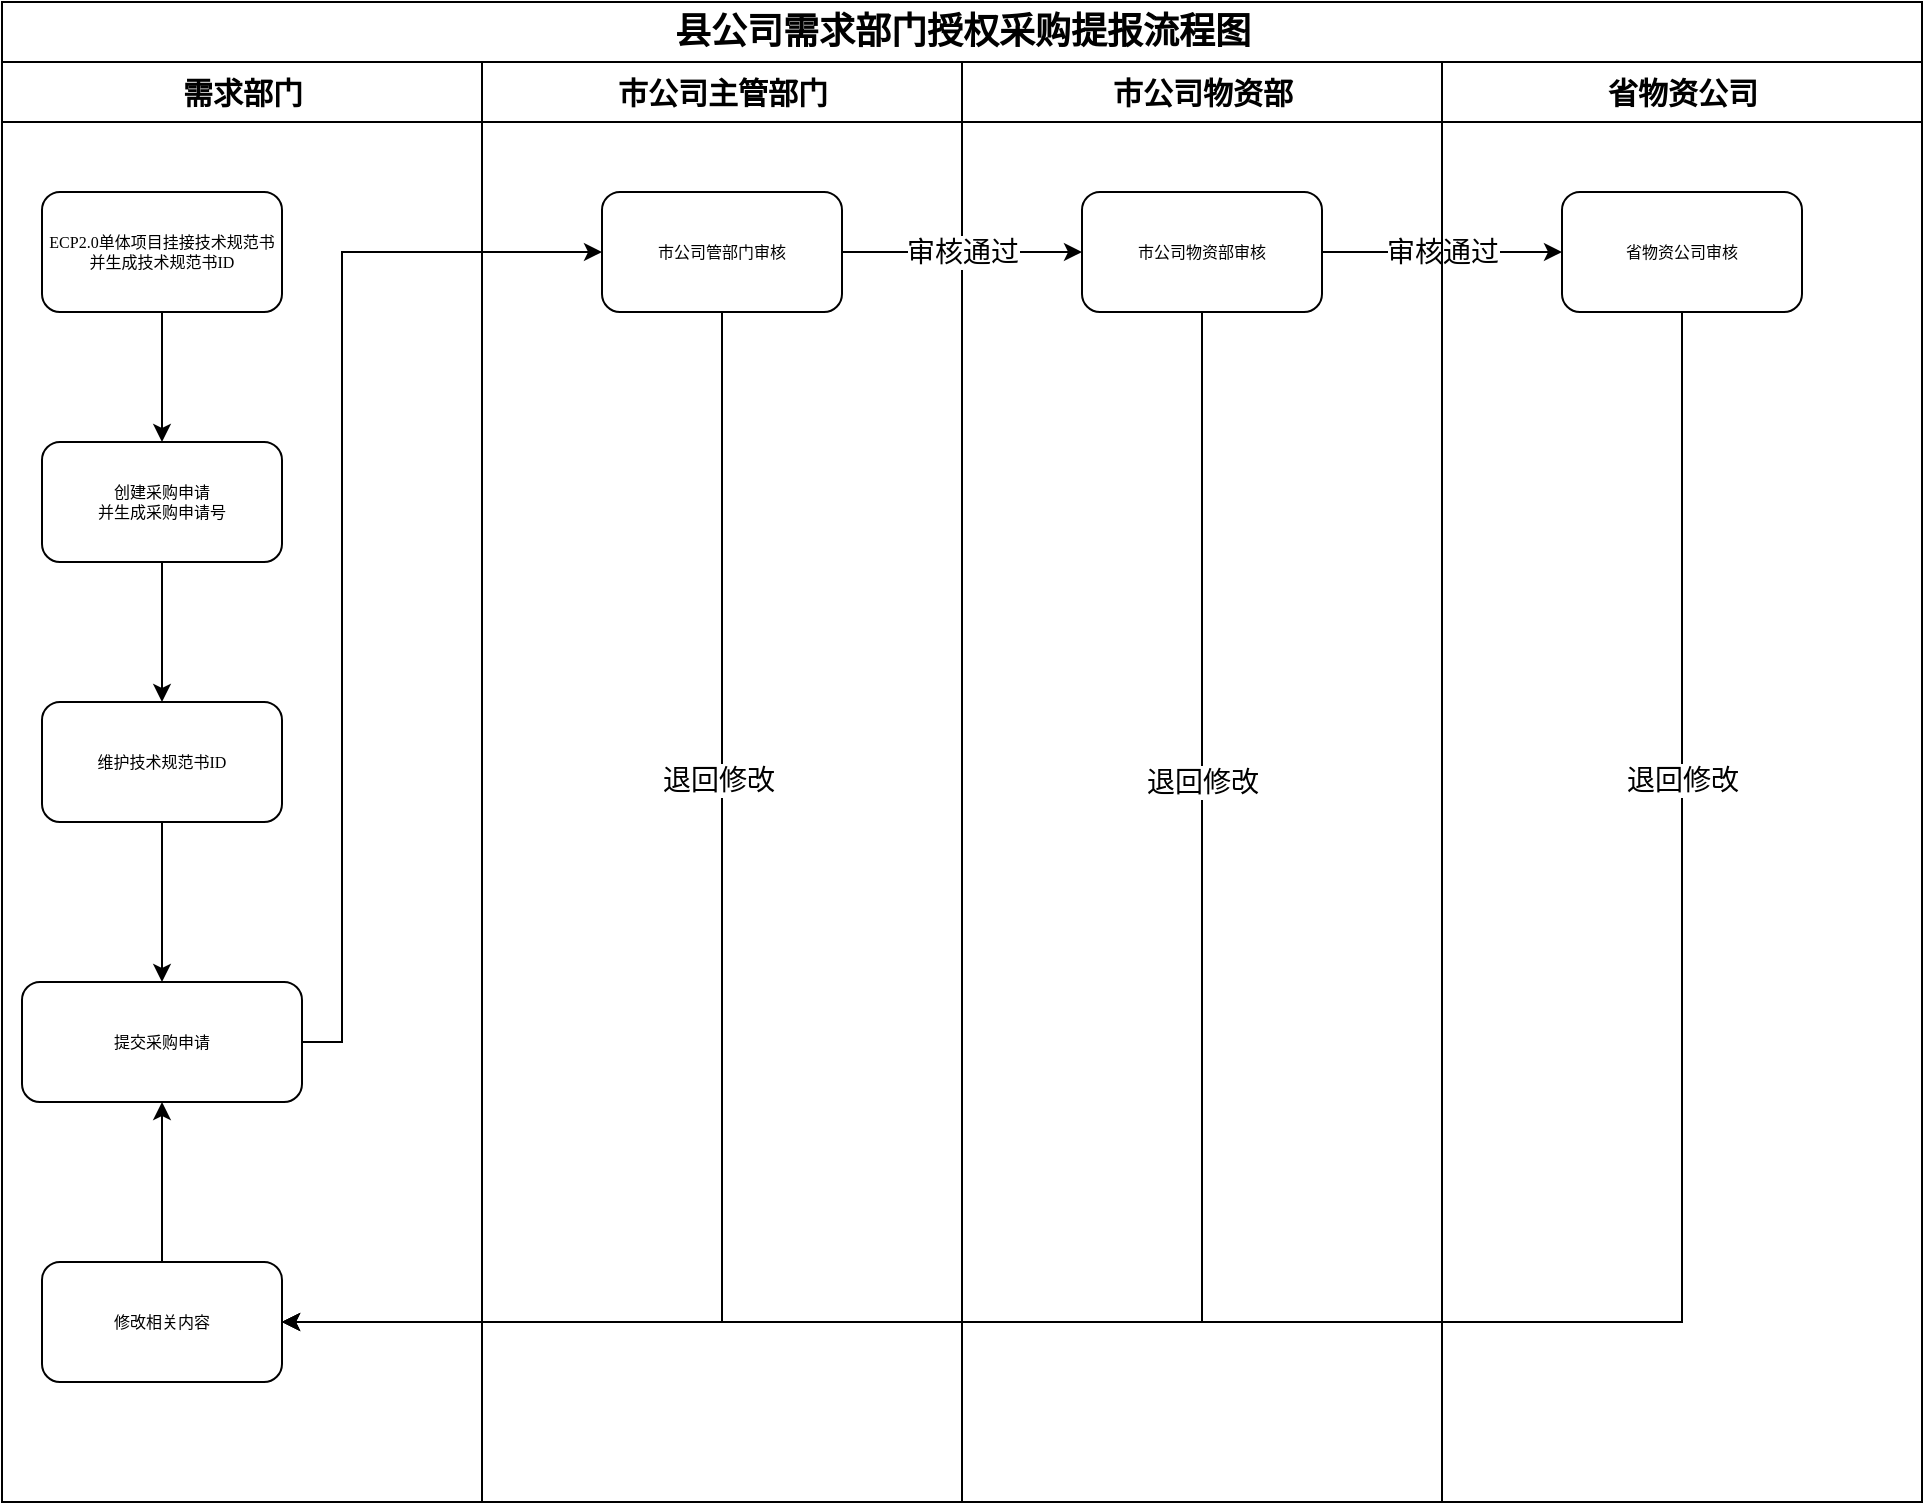 <mxfile version="14.1.9" type="github">
  <diagram name="Page-1" id="74e2e168-ea6b-b213-b513-2b3c1d86103e">
    <mxGraphModel dx="1422" dy="762" grid="1" gridSize="10" guides="1" tooltips="1" connect="1" arrows="1" fold="1" page="1" pageScale="1" pageWidth="1100" pageHeight="850" background="#ffffff" math="0" shadow="0">
      <root>
        <mxCell id="0" />
        <mxCell id="1" parent="0" />
        <mxCell id="77e6c97f196da883-1" value="&lt;font style=&quot;font-size: 18px;&quot;&gt;县公司需求部门授权采购提报流程图&lt;/font&gt;" style="swimlane;html=1;childLayout=stackLayout;startSize=30;rounded=0;shadow=0;labelBackgroundColor=none;strokeWidth=1;fontFamily=Verdana;fontSize=18;align=center;" parent="1" vertex="1">
          <mxGeometry x="70" y="40" width="960" height="750" as="geometry" />
        </mxCell>
        <mxCell id="77e6c97f196da883-2" value="需求部门" style="swimlane;html=1;startSize=30;fontSize=15;" parent="77e6c97f196da883-1" vertex="1">
          <mxGeometry y="30" width="240" height="720" as="geometry" />
        </mxCell>
        <mxCell id="H4fo828ms0VRvZTViUcg-3" style="edgeStyle=orthogonalEdgeStyle;rounded=0;orthogonalLoop=1;jettySize=auto;html=1;exitX=0.5;exitY=1;exitDx=0;exitDy=0;entryX=0.5;entryY=0;entryDx=0;entryDy=0;fontSize=18;" parent="77e6c97f196da883-2" source="77e6c97f196da883-8" target="77e6c97f196da883-10" edge="1">
          <mxGeometry relative="1" as="geometry" />
        </mxCell>
        <mxCell id="77e6c97f196da883-8" value="ECP2.0单体项目挂接技术规范书并生成技术规范书ID" style="rounded=1;whiteSpace=wrap;html=1;shadow=0;labelBackgroundColor=none;strokeWidth=1;fontFamily=Verdana;fontSize=8;align=center;" parent="77e6c97f196da883-2" vertex="1">
          <mxGeometry x="20" y="65" width="120" height="60" as="geometry" />
        </mxCell>
        <mxCell id="H4fo828ms0VRvZTViUcg-5" style="edgeStyle=orthogonalEdgeStyle;rounded=0;orthogonalLoop=1;jettySize=auto;html=1;entryX=0.5;entryY=0;entryDx=0;entryDy=0;fontSize=18;" parent="77e6c97f196da883-2" source="77e6c97f196da883-10" target="H4fo828ms0VRvZTViUcg-4" edge="1">
          <mxGeometry relative="1" as="geometry" />
        </mxCell>
        <mxCell id="77e6c97f196da883-10" value="创建采购申请&lt;br&gt;并生成采购申请号" style="rounded=1;whiteSpace=wrap;html=1;shadow=0;labelBackgroundColor=none;strokeWidth=1;fontFamily=Verdana;fontSize=8;align=center;" parent="77e6c97f196da883-2" vertex="1">
          <mxGeometry x="20" y="190" width="120" height="60" as="geometry" />
        </mxCell>
        <mxCell id="H4fo828ms0VRvZTViUcg-4" value="维护技术规范书ID" style="rounded=1;whiteSpace=wrap;html=1;shadow=0;labelBackgroundColor=none;strokeWidth=1;fontFamily=Verdana;fontSize=8;align=center;" parent="77e6c97f196da883-2" vertex="1">
          <mxGeometry x="20" y="320" width="120" height="60" as="geometry" />
        </mxCell>
        <mxCell id="77e6c97f196da883-3" value="市公司主管部门" style="swimlane;html=1;startSize=30;fontSize=15;" parent="77e6c97f196da883-1" vertex="1">
          <mxGeometry x="240" y="30" width="240" height="720" as="geometry" />
        </mxCell>
        <mxCell id="H4fo828ms0VRvZTViUcg-8" value="市公司管部门审核" style="whiteSpace=wrap;html=1;rounded=1;shadow=0;fontFamily=Verdana;fontSize=8;strokeWidth=1;" parent="77e6c97f196da883-3" vertex="1">
          <mxGeometry x="60" y="65" width="120" height="60" as="geometry" />
        </mxCell>
        <mxCell id="77e6c97f196da883-6" value="市公司物资部" style="swimlane;html=1;startSize=30;fontSize=15;fontStyle=1" parent="77e6c97f196da883-1" vertex="1">
          <mxGeometry x="480" y="30" width="240" height="720" as="geometry" />
        </mxCell>
        <mxCell id="H4fo828ms0VRvZTViUcg-10" value="市公司物资部审核" style="whiteSpace=wrap;html=1;rounded=1;shadow=0;fontFamily=Verdana;fontSize=8;strokeWidth=1;" parent="77e6c97f196da883-6" vertex="1">
          <mxGeometry x="60" y="65" width="120" height="60" as="geometry" />
        </mxCell>
        <mxCell id="H4fo828ms0VRvZTViUcg-11" value="" style="edgeStyle=orthogonalEdgeStyle;rounded=0;orthogonalLoop=1;jettySize=auto;html=1;fontSize=14;" parent="77e6c97f196da883-1" source="H4fo828ms0VRvZTViUcg-8" target="H4fo828ms0VRvZTViUcg-10" edge="1">
          <mxGeometry relative="1" as="geometry" />
        </mxCell>
        <mxCell id="H4fo828ms0VRvZTViUcg-14" value="审核通过" style="edgeLabel;html=1;align=center;verticalAlign=middle;resizable=0;points=[];fontSize=14;" parent="H4fo828ms0VRvZTViUcg-11" vertex="1" connectable="0">
          <mxGeometry x="-0.167" y="-2" relative="1" as="geometry">
            <mxPoint x="10" y="-2" as="offset" />
          </mxGeometry>
        </mxCell>
        <mxCell id="H4fo828ms0VRvZTViUcg-13" value="审核通过" style="edgeStyle=orthogonalEdgeStyle;rounded=0;orthogonalLoop=1;jettySize=auto;html=1;fontSize=14;" parent="77e6c97f196da883-1" source="H4fo828ms0VRvZTViUcg-10" target="H4fo828ms0VRvZTViUcg-12" edge="1">
          <mxGeometry relative="1" as="geometry" />
        </mxCell>
        <mxCell id="77e6c97f196da883-7" value="省物资公司" style="swimlane;html=1;startSize=30;fontSize=15;" parent="77e6c97f196da883-1" vertex="1">
          <mxGeometry x="720" y="30" width="240" height="720" as="geometry" />
        </mxCell>
        <mxCell id="H4fo828ms0VRvZTViUcg-12" value="省物资公司审核" style="whiteSpace=wrap;html=1;rounded=1;shadow=0;fontFamily=Verdana;fontSize=8;strokeWidth=1;" parent="77e6c97f196da883-7" vertex="1">
          <mxGeometry x="60" y="65" width="120" height="60" as="geometry" />
        </mxCell>
        <mxCell id="H4fo828ms0VRvZTViUcg-9" value="" style="edgeStyle=orthogonalEdgeStyle;rounded=0;orthogonalLoop=1;jettySize=auto;html=1;fontSize=18;" parent="1" source="H4fo828ms0VRvZTViUcg-6" target="H4fo828ms0VRvZTViUcg-8" edge="1">
          <mxGeometry relative="1" as="geometry">
            <Array as="points">
              <mxPoint x="240" y="560" />
              <mxPoint x="240" y="165" />
            </Array>
          </mxGeometry>
        </mxCell>
        <mxCell id="H4fo828ms0VRvZTViUcg-6" value="提交采购申请" style="whiteSpace=wrap;html=1;rounded=1;shadow=0;fontFamily=Verdana;fontSize=8;strokeWidth=1;" parent="1" vertex="1">
          <mxGeometry x="80" y="530" width="140" height="60" as="geometry" />
        </mxCell>
        <mxCell id="H4fo828ms0VRvZTViUcg-7" value="" style="edgeStyle=orthogonalEdgeStyle;rounded=0;orthogonalLoop=1;jettySize=auto;html=1;fontSize=18;" parent="1" source="H4fo828ms0VRvZTViUcg-4" target="H4fo828ms0VRvZTViUcg-6" edge="1">
          <mxGeometry relative="1" as="geometry" />
        </mxCell>
        <mxCell id="H4fo828ms0VRvZTViUcg-20" style="edgeStyle=orthogonalEdgeStyle;rounded=0;orthogonalLoop=1;jettySize=auto;html=1;fontSize=14;entryX=1;entryY=0.5;entryDx=0;entryDy=0;" parent="1" source="H4fo828ms0VRvZTViUcg-8" target="H4fo828ms0VRvZTViUcg-21" edge="1">
          <mxGeometry relative="1" as="geometry">
            <mxPoint x="430" y="660" as="targetPoint" />
            <Array as="points">
              <mxPoint x="430" y="700" />
            </Array>
          </mxGeometry>
        </mxCell>
        <mxCell id="H4fo828ms0VRvZTViUcg-24" value="退回修改" style="edgeLabel;html=1;align=center;verticalAlign=middle;resizable=0;points=[];fontSize=14;" parent="H4fo828ms0VRvZTViUcg-20" vertex="1" connectable="0">
          <mxGeometry x="-0.346" y="-2" relative="1" as="geometry">
            <mxPoint y="-3" as="offset" />
          </mxGeometry>
        </mxCell>
        <mxCell id="H4fo828ms0VRvZTViUcg-25" style="edgeStyle=orthogonalEdgeStyle;rounded=0;orthogonalLoop=1;jettySize=auto;html=1;entryX=0.5;entryY=1;entryDx=0;entryDy=0;fontSize=14;" parent="1" source="H4fo828ms0VRvZTViUcg-21" target="H4fo828ms0VRvZTViUcg-6" edge="1">
          <mxGeometry relative="1" as="geometry" />
        </mxCell>
        <mxCell id="H4fo828ms0VRvZTViUcg-21" value="修改相关内容" style="whiteSpace=wrap;html=1;rounded=1;shadow=0;fontFamily=Verdana;fontSize=8;strokeWidth=1;" parent="1" vertex="1">
          <mxGeometry x="90" y="670" width="120" height="60" as="geometry" />
        </mxCell>
        <mxCell id="H4fo828ms0VRvZTViUcg-15" style="edgeStyle=orthogonalEdgeStyle;rounded=0;orthogonalLoop=1;jettySize=auto;html=1;fontSize=14;entryX=1;entryY=0.5;entryDx=0;entryDy=0;" parent="1" source="H4fo828ms0VRvZTViUcg-12" target="H4fo828ms0VRvZTViUcg-21" edge="1">
          <mxGeometry relative="1" as="geometry">
            <mxPoint x="670" y="700" as="targetPoint" />
            <Array as="points">
              <mxPoint x="910" y="700" />
            </Array>
          </mxGeometry>
        </mxCell>
        <mxCell id="H4fo828ms0VRvZTViUcg-17" value="退回修改" style="edgeLabel;html=1;align=center;verticalAlign=middle;resizable=0;points=[];fontSize=14;" parent="H4fo828ms0VRvZTViUcg-15" vertex="1" connectable="0">
          <mxGeometry x="0.082" y="-1" relative="1" as="geometry">
            <mxPoint x="147" y="-270" as="offset" />
          </mxGeometry>
        </mxCell>
        <mxCell id="H4fo828ms0VRvZTViUcg-18" style="edgeStyle=orthogonalEdgeStyle;rounded=0;orthogonalLoop=1;jettySize=auto;html=1;fontSize=14;entryX=1;entryY=0.5;entryDx=0;entryDy=0;" parent="1" source="H4fo828ms0VRvZTViUcg-10" target="H4fo828ms0VRvZTViUcg-21" edge="1">
          <mxGeometry relative="1" as="geometry">
            <Array as="points">
              <mxPoint x="670" y="700" />
            </Array>
            <mxPoint x="220" y="700" as="targetPoint" />
          </mxGeometry>
        </mxCell>
        <mxCell id="H4fo828ms0VRvZTViUcg-19" value="退回修改" style="edgeLabel;html=1;align=center;verticalAlign=middle;resizable=0;points=[];fontSize=14;" parent="H4fo828ms0VRvZTViUcg-18" vertex="1" connectable="0">
          <mxGeometry x="-0.095" relative="1" as="geometry">
            <mxPoint y="-202" as="offset" />
          </mxGeometry>
        </mxCell>
      </root>
    </mxGraphModel>
  </diagram>
</mxfile>
